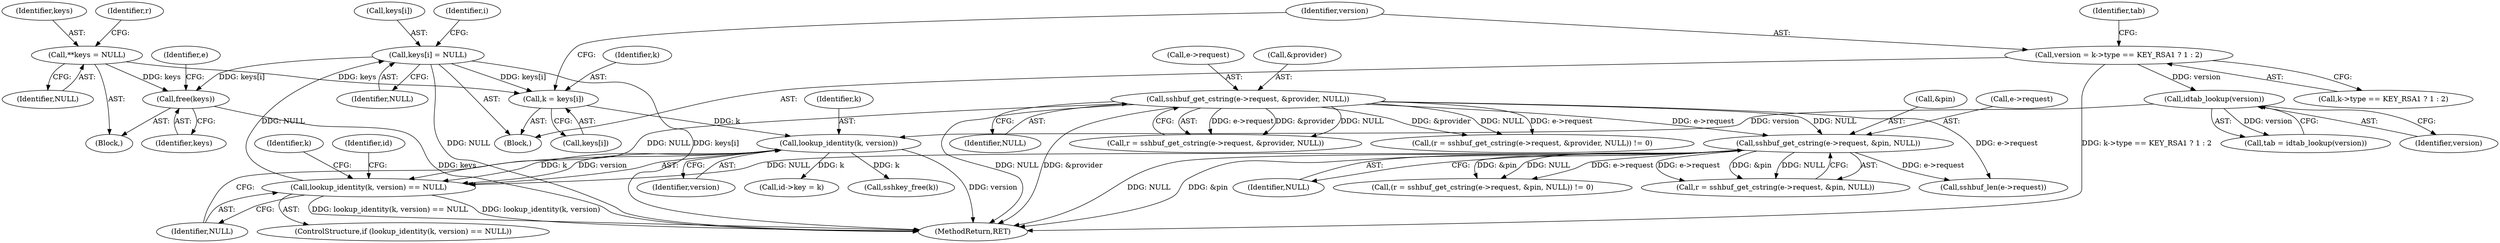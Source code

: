 digraph "0_src_9476ce1dd37d3c3218d5640b74c34c65e5f4efe5_0@API" {
"1000338" [label="(Call,free(keys))"];
"1000131" [label="(Call,**keys = NULL)"];
"1000328" [label="(Call,keys[i] = NULL)"];
"1000271" [label="(Call,lookup_identity(k, version) == NULL)"];
"1000272" [label="(Call,lookup_identity(k, version))"];
"1000251" [label="(Call,k = keys[i])"];
"1000268" [label="(Call,idtab_lookup(version))"];
"1000256" [label="(Call,version = k->type == KEY_RSA1 ? 1 : 2)"];
"1000153" [label="(Call,sshbuf_get_cstring(e->request, &pin, NULL))"];
"1000142" [label="(Call,sshbuf_get_cstring(e->request, &provider, NULL))"];
"1000257" [label="(Identifier,version)"];
"1000159" [label="(Identifier,NULL)"];
"1000275" [label="(Identifier,NULL)"];
"1000343" [label="(MethodReturn,RET)"];
"1000153" [label="(Call,sshbuf_get_cstring(e->request, &pin, NULL))"];
"1000273" [label="(Identifier,k)"];
"1000141" [label="(Identifier,r)"];
"1000270" [label="(ControlStructure,if (lookup_identity(k, version) == NULL))"];
"1000253" [label="(Call,keys[i])"];
"1000251" [label="(Call,k = keys[i])"];
"1000258" [label="(Call,k->type == KEY_RSA1 ? 1 : 2)"];
"1000328" [label="(Call,keys[i] = NULL)"];
"1000274" [label="(Identifier,version)"];
"1000157" [label="(Call,&pin)"];
"1000146" [label="(Call,&provider)"];
"1000339" [label="(Identifier,keys)"];
"1000272" [label="(Call,lookup_identity(k, version))"];
"1000271" [label="(Call,lookup_identity(k, version) == NULL)"];
"1000150" [label="(Call,(r = sshbuf_get_cstring(e->request, &pin, NULL)) != 0)"];
"1000269" [label="(Identifier,version)"];
"1000250" [label="(Block,)"];
"1000267" [label="(Identifier,tab)"];
"1000154" [label="(Call,e->request)"];
"1000249" [label="(Identifier,i)"];
"1000151" [label="(Call,r = sshbuf_get_cstring(e->request, &pin, NULL))"];
"1000167" [label="(Call,sshbuf_len(e->request))"];
"1000103" [label="(Block,)"];
"1000148" [label="(Identifier,NULL)"];
"1000256" [label="(Call,version = k->type == KEY_RSA1 ? 1 : 2)"];
"1000142" [label="(Call,sshbuf_get_cstring(e->request, &provider, NULL))"];
"1000252" [label="(Identifier,k)"];
"1000140" [label="(Call,r = sshbuf_get_cstring(e->request, &provider, NULL))"];
"1000341" [label="(Identifier,e)"];
"1000278" [label="(Identifier,id)"];
"1000332" [label="(Identifier,NULL)"];
"1000132" [label="(Identifier,keys)"];
"1000283" [label="(Call,id->key = k)"];
"1000266" [label="(Call,tab = idtab_lookup(version))"];
"1000338" [label="(Call,free(keys))"];
"1000143" [label="(Call,e->request)"];
"1000329" [label="(Call,keys[i])"];
"1000133" [label="(Identifier,NULL)"];
"1000139" [label="(Call,(r = sshbuf_get_cstring(e->request, &provider, NULL)) != 0)"];
"1000268" [label="(Call,idtab_lookup(version))"];
"1000327" [label="(Identifier,k)"];
"1000131" [label="(Call,**keys = NULL)"];
"1000326" [label="(Call,sshkey_free(k))"];
"1000338" -> "1000103"  [label="AST: "];
"1000338" -> "1000339"  [label="CFG: "];
"1000339" -> "1000338"  [label="AST: "];
"1000341" -> "1000338"  [label="CFG: "];
"1000338" -> "1000343"  [label="DDG: keys"];
"1000131" -> "1000338"  [label="DDG: keys"];
"1000328" -> "1000338"  [label="DDG: keys[i]"];
"1000131" -> "1000103"  [label="AST: "];
"1000131" -> "1000133"  [label="CFG: "];
"1000132" -> "1000131"  [label="AST: "];
"1000133" -> "1000131"  [label="AST: "];
"1000141" -> "1000131"  [label="CFG: "];
"1000131" -> "1000251"  [label="DDG: keys"];
"1000328" -> "1000250"  [label="AST: "];
"1000328" -> "1000332"  [label="CFG: "];
"1000329" -> "1000328"  [label="AST: "];
"1000332" -> "1000328"  [label="AST: "];
"1000249" -> "1000328"  [label="CFG: "];
"1000328" -> "1000343"  [label="DDG: NULL"];
"1000328" -> "1000343"  [label="DDG: keys[i]"];
"1000328" -> "1000251"  [label="DDG: keys[i]"];
"1000271" -> "1000328"  [label="DDG: NULL"];
"1000271" -> "1000270"  [label="AST: "];
"1000271" -> "1000275"  [label="CFG: "];
"1000272" -> "1000271"  [label="AST: "];
"1000275" -> "1000271"  [label="AST: "];
"1000278" -> "1000271"  [label="CFG: "];
"1000327" -> "1000271"  [label="CFG: "];
"1000271" -> "1000343"  [label="DDG: lookup_identity(k, version)"];
"1000271" -> "1000343"  [label="DDG: lookup_identity(k, version) == NULL"];
"1000272" -> "1000271"  [label="DDG: k"];
"1000272" -> "1000271"  [label="DDG: version"];
"1000153" -> "1000271"  [label="DDG: NULL"];
"1000142" -> "1000271"  [label="DDG: NULL"];
"1000272" -> "1000274"  [label="CFG: "];
"1000273" -> "1000272"  [label="AST: "];
"1000274" -> "1000272"  [label="AST: "];
"1000275" -> "1000272"  [label="CFG: "];
"1000272" -> "1000343"  [label="DDG: version"];
"1000251" -> "1000272"  [label="DDG: k"];
"1000268" -> "1000272"  [label="DDG: version"];
"1000272" -> "1000283"  [label="DDG: k"];
"1000272" -> "1000326"  [label="DDG: k"];
"1000251" -> "1000250"  [label="AST: "];
"1000251" -> "1000253"  [label="CFG: "];
"1000252" -> "1000251"  [label="AST: "];
"1000253" -> "1000251"  [label="AST: "];
"1000257" -> "1000251"  [label="CFG: "];
"1000268" -> "1000266"  [label="AST: "];
"1000268" -> "1000269"  [label="CFG: "];
"1000269" -> "1000268"  [label="AST: "];
"1000266" -> "1000268"  [label="CFG: "];
"1000268" -> "1000266"  [label="DDG: version"];
"1000256" -> "1000268"  [label="DDG: version"];
"1000256" -> "1000250"  [label="AST: "];
"1000256" -> "1000258"  [label="CFG: "];
"1000257" -> "1000256"  [label="AST: "];
"1000258" -> "1000256"  [label="AST: "];
"1000267" -> "1000256"  [label="CFG: "];
"1000256" -> "1000343"  [label="DDG: k->type == KEY_RSA1 ? 1 : 2"];
"1000153" -> "1000151"  [label="AST: "];
"1000153" -> "1000159"  [label="CFG: "];
"1000154" -> "1000153"  [label="AST: "];
"1000157" -> "1000153"  [label="AST: "];
"1000159" -> "1000153"  [label="AST: "];
"1000151" -> "1000153"  [label="CFG: "];
"1000153" -> "1000343"  [label="DDG: NULL"];
"1000153" -> "1000343"  [label="DDG: &pin"];
"1000153" -> "1000150"  [label="DDG: e->request"];
"1000153" -> "1000150"  [label="DDG: &pin"];
"1000153" -> "1000150"  [label="DDG: NULL"];
"1000153" -> "1000151"  [label="DDG: e->request"];
"1000153" -> "1000151"  [label="DDG: &pin"];
"1000153" -> "1000151"  [label="DDG: NULL"];
"1000142" -> "1000153"  [label="DDG: e->request"];
"1000142" -> "1000153"  [label="DDG: NULL"];
"1000153" -> "1000167"  [label="DDG: e->request"];
"1000142" -> "1000140"  [label="AST: "];
"1000142" -> "1000148"  [label="CFG: "];
"1000143" -> "1000142"  [label="AST: "];
"1000146" -> "1000142"  [label="AST: "];
"1000148" -> "1000142"  [label="AST: "];
"1000140" -> "1000142"  [label="CFG: "];
"1000142" -> "1000343"  [label="DDG: NULL"];
"1000142" -> "1000343"  [label="DDG: &provider"];
"1000142" -> "1000139"  [label="DDG: e->request"];
"1000142" -> "1000139"  [label="DDG: &provider"];
"1000142" -> "1000139"  [label="DDG: NULL"];
"1000142" -> "1000140"  [label="DDG: e->request"];
"1000142" -> "1000140"  [label="DDG: &provider"];
"1000142" -> "1000140"  [label="DDG: NULL"];
"1000142" -> "1000167"  [label="DDG: e->request"];
}
